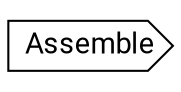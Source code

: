 // Flye
digraph {
	compound=true rankdir=LR
	node [fontname=Roboto]
	edge [color="#00000080"]
	"call-Assemble" [label=Assemble shape=cds]
}
